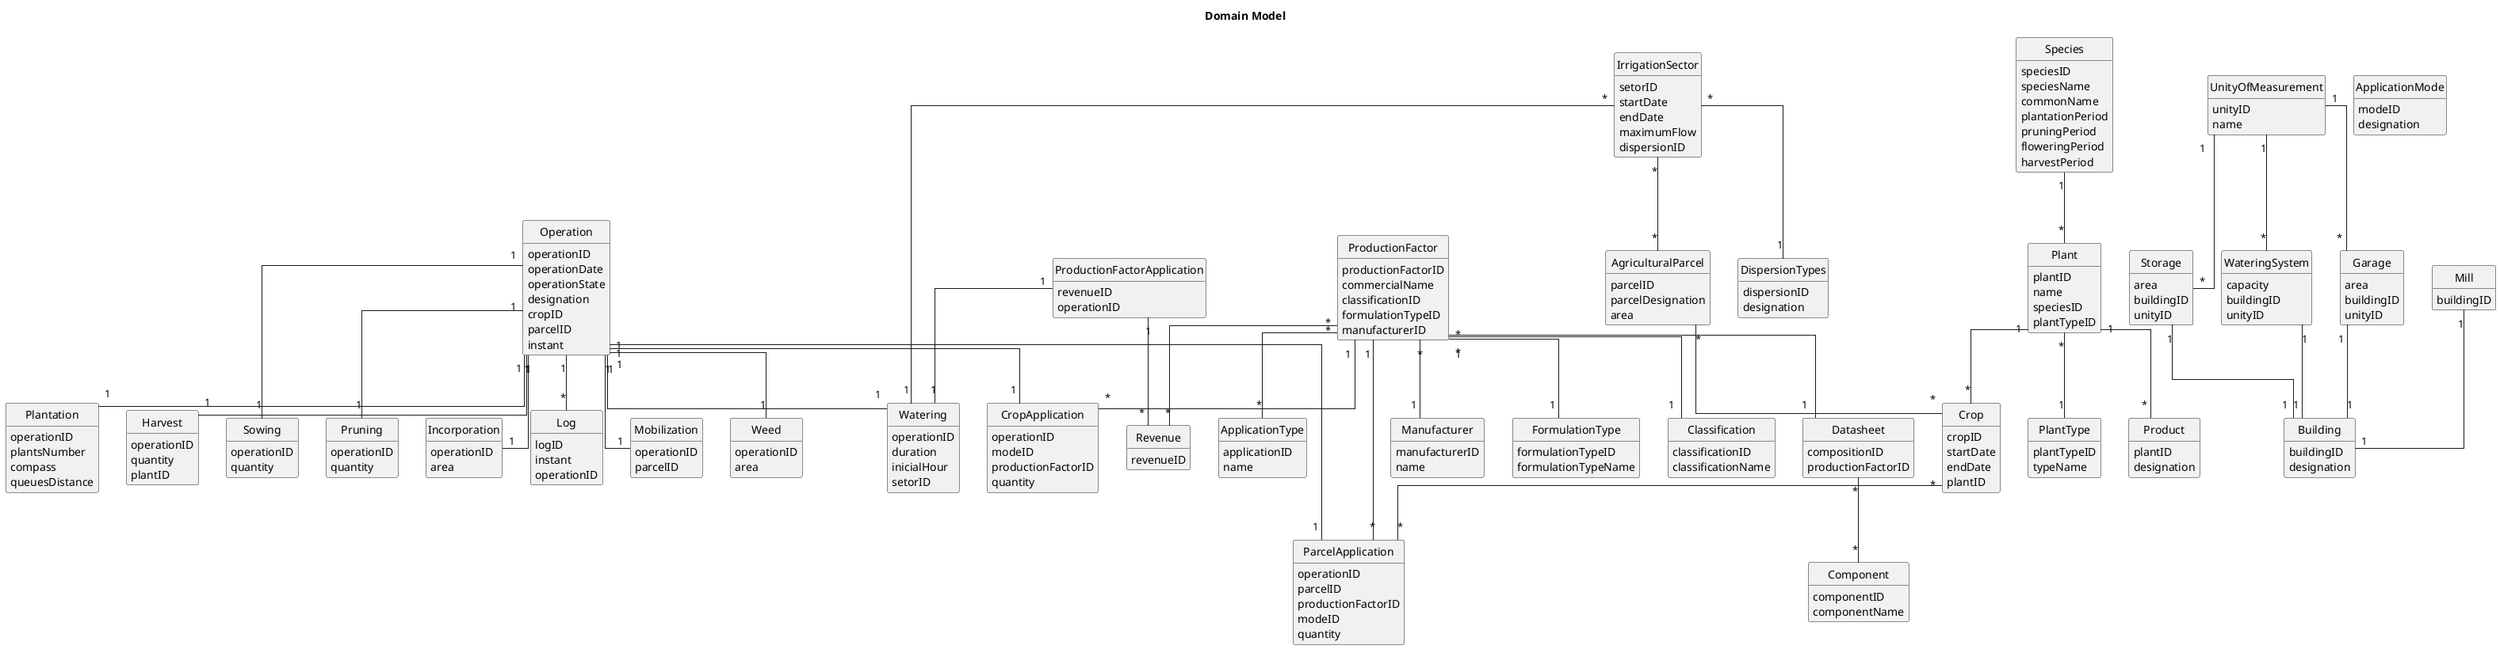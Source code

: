 @startuml
skinparam monochrome true
skinparam packageStyle rectangle
skinparam shadowing false
skinparam linetype ortho

title Domain Model
hide circle
hide methods

class AgriculturalParcel {
parcelID
parcelDesignation
area
}

class Operation {
operationID
operationDate
operationState
designation
cropID
parcelID
instant
}

class Building {
buildingID
designation
}

class UnityOfMeasurement {
unityID
name
}

class Crop {
cropID
startDate
endDate
plantID
}

class Species {
speciesID
speciesName
commonName
plantationPeriod
pruningPeriod
floweringPeriod
harvestPeriod
}

class Manufacturer {
manufacturerID
name
}

class FormulationType {
formulationTypeID
formulationTypeName
}

class Classification {
classificationID
classificationName
}

class ApplicationType {
applicationID
name
}

class ProductionFactor {
productionFactorID
commercialName
classificationID
formulationTypeID
manufacturerID
}

class Datasheet{
compositionID
productionFactorID
}

class Component{
componentID
componentName
}


class Weed{
operationID
area
}

class Plantation{
operationID
plantsNumber
compass
queuesDistance
}

class Harvest{
operationID
quantity
plantID
}

class Sowing{
operationID
quantity
}

class Pruning{
operationID
quantity
}

class Incorporation{
operationID
area
}

class Watering{
operationID
duration
inicialHour
setorID
}

class DispersionTypes{
dispersionID
designation
}

class IrrigationSector{
setorID
startDate
endDate
maximumFlow
dispersionID
}


class Storage{
area
buildingID
unityID
}

class WateringSystem{
capacity
buildingID
unityID
}

class Mill{
buildingID
}

class Garage{
area
buildingID
unityID
}

class Plant{
plantID
name
speciesID
plantTypeID
}

class Product{
plantID
designation
}

class ParcelApplication{
operationID
parcelID
productionFactorID
modeID
quantity
}

class ApplicationMode{
modeID
designation
}

class CropApplication{
operationID
modeID
productionFactorID
quantity
}

class Log{
logID
instant
operationID
}

class Mobilization{
operationID
parcelID
}

class ProductionFactorApplication{
revenueID
operationID
}

class Revenue{
revenueID
}

class PlantType{
plantTypeID
typeName
}

ProductionFactor "*" -- "1" Classification
ProductionFactor "*" -- "1" FormulationType
ProductionFactor "*" -- "1" Manufacturer
ProductionFactor "*" -- "*" ApplicationType
ProductionFactor "1" -- "1" Datasheet
ProductionFactor "1" -- "*" ParcelApplication
ProductionFactor "*" -- "*" Revenue
ProductionFactor "1" -- "*" CropApplication

Datasheet "*" -- "*" Component

Species "1" -- "*" Plant

Plant "1" -- "*" Product
Plant "*" -- "1" PlantType
Plant "1" -- "*" Crop

Crop "*" -- "*" ParcelApplication

Storage "1" -- "1" Building
Garage "1" -- "1" Building
Mill "1" -- "1" Building
WateringSystem "1" -- "1" Building

UnityOfMeasurement "1" -- "*" Storage
UnityOfMeasurement "1" -- "*" Garage
UnityOfMeasurement "1" -- "*" WateringSystem

Operation "1" -- "*" Log
Operation "1" -- "1" Mobilization
Operation "1" -- "1" Incorporation
Operation "1" -- "1" Watering
Operation "1" -- "1" Pruning
Operation "1" -- "1" Plantation
Operation "1" -- "1" Weed
Operation "1" -- "1" Sowing
Operation "1" -- "1" CropApplication
Operation "1" -- "1" Harvest
Operation "1" --- "1" ParcelApplication

ProductionFactorApplication "1" -- "1" Watering
ProductionFactorApplication "1" -- "*" Revenue

IrrigationSector "*" -- "1" Watering
IrrigationSector "*" -- "1" DispersionTypes
IrrigationSector "*" -- "*" AgriculturalParcel

AgriculturalParcel "*" -- "*" Crop

@enduml